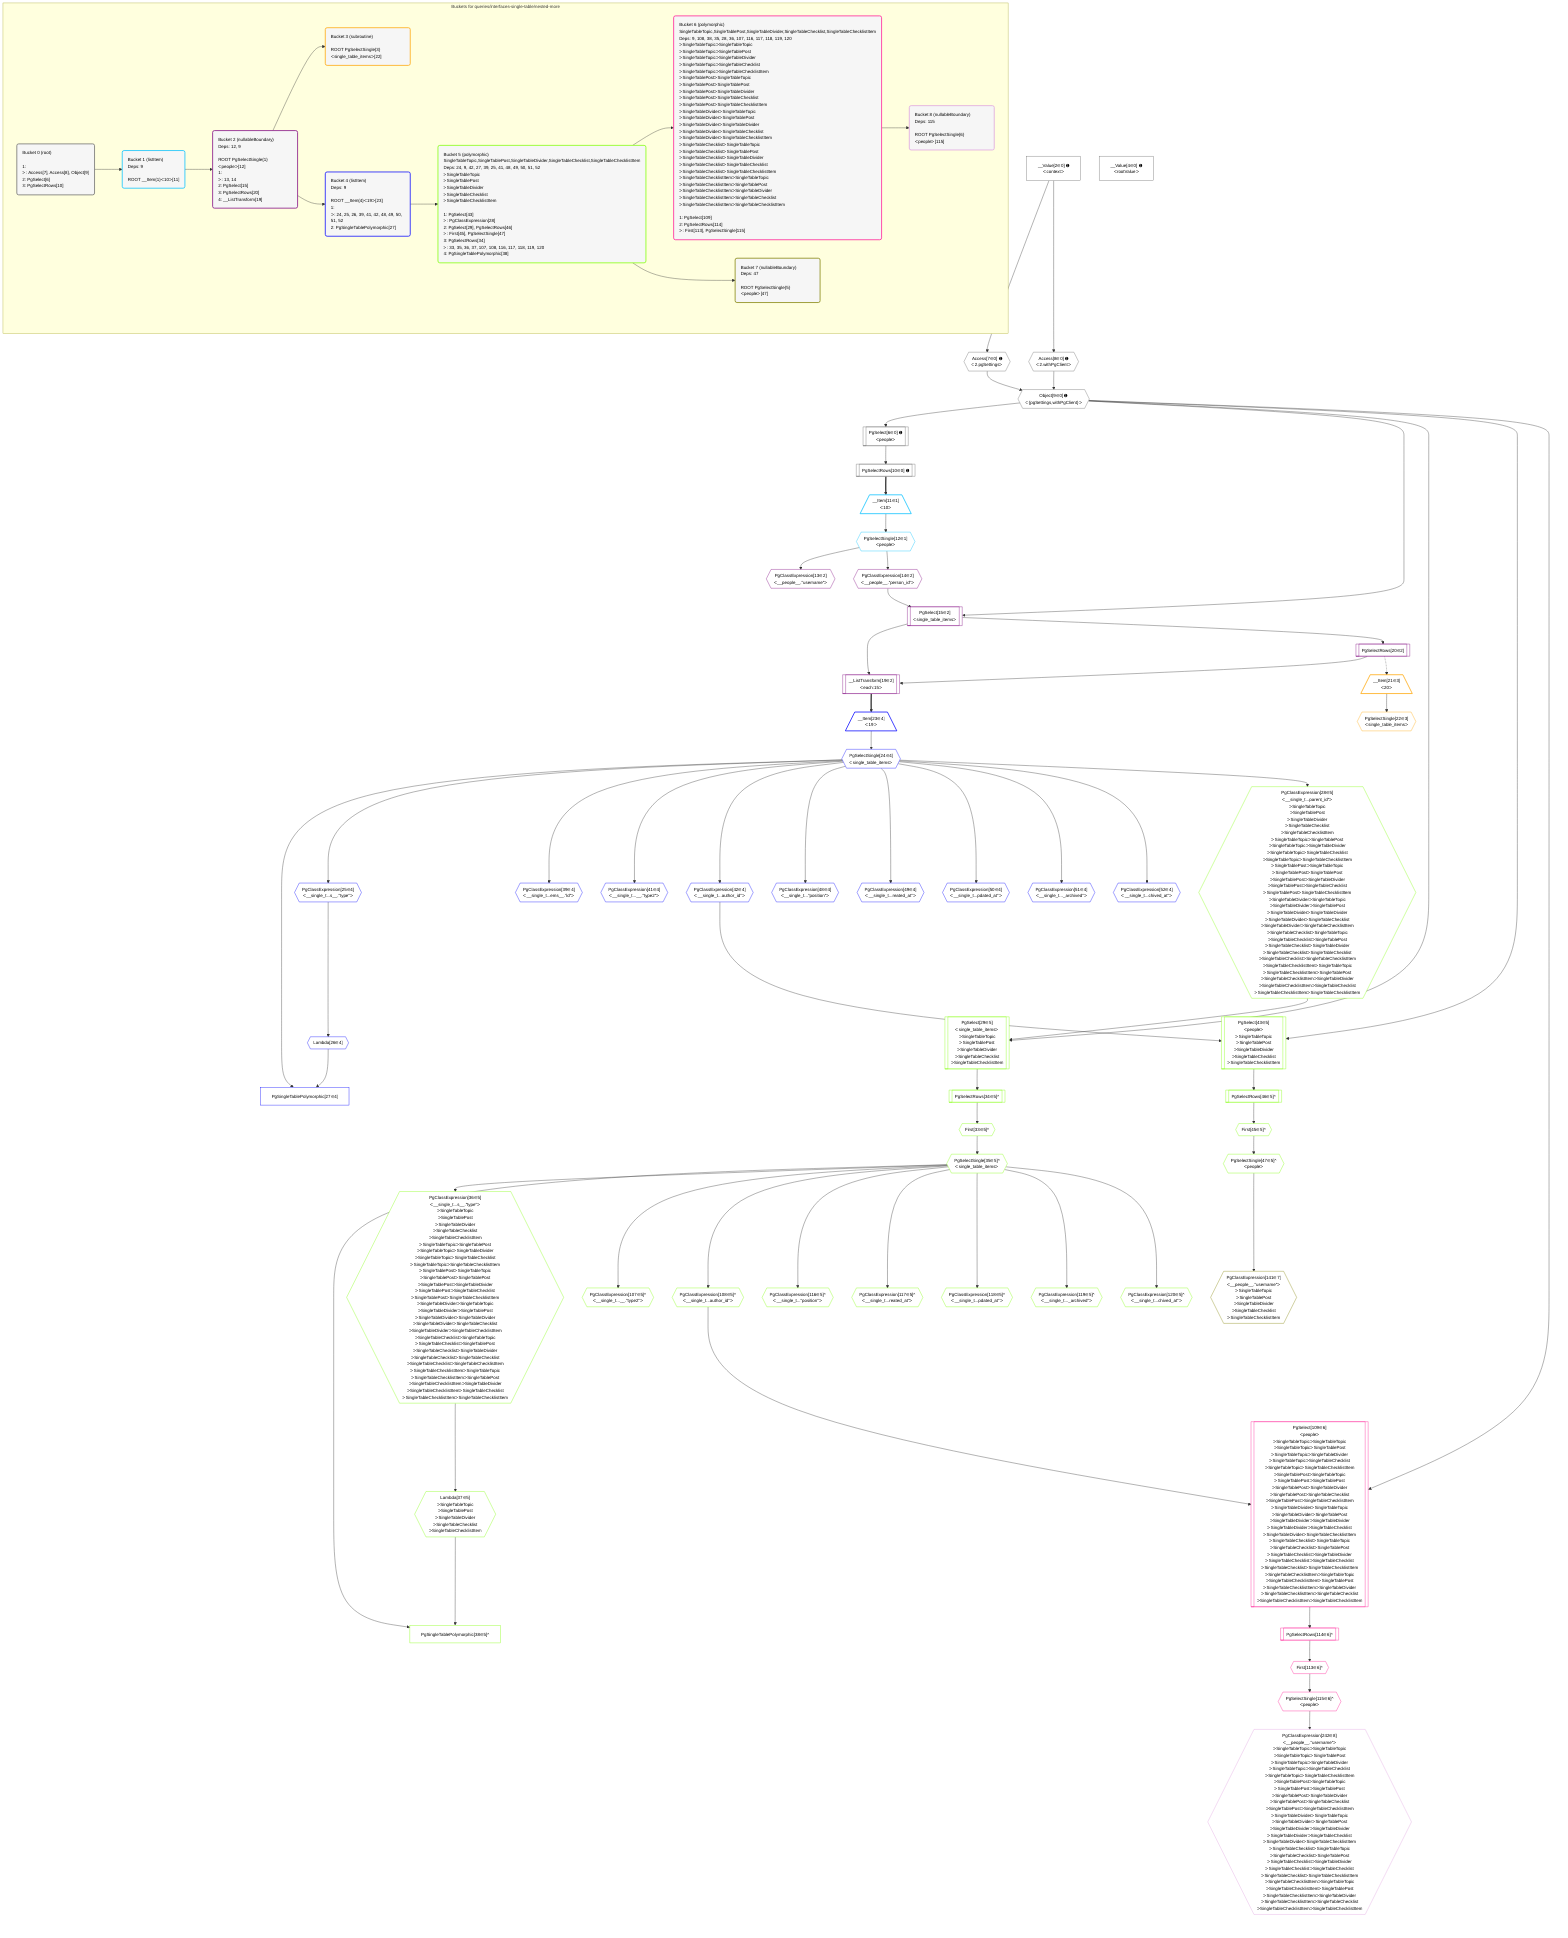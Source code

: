 %%{init: {'themeVariables': { 'fontSize': '12px'}}}%%
graph TD
    classDef path fill:#eee,stroke:#000,color:#000
    classDef plan fill:#fff,stroke-width:1px,color:#000
    classDef itemplan fill:#fff,stroke-width:2px,color:#000
    classDef unbatchedplan fill:#dff,stroke-width:1px,color:#000
    classDef sideeffectplan fill:#fcc,stroke-width:2px,color:#000
    classDef bucket fill:#f6f6f6,color:#000,stroke-width:2px,text-align:left


    %% plan dependencies
    Object9{{"Object[9∈0] ➊<br />ᐸ{pgSettings,withPgClient}ᐳ"}}:::plan
    Access7{{"Access[7∈0] ➊<br />ᐸ2.pgSettingsᐳ"}}:::plan
    Access8{{"Access[8∈0] ➊<br />ᐸ2.withPgClientᐳ"}}:::plan
    Access7 & Access8 --> Object9
    PgSelect6[["PgSelect[6∈0] ➊<br />ᐸpeopleᐳ"]]:::plan
    Object9 --> PgSelect6
    __Value2["__Value[2∈0] ➊<br />ᐸcontextᐳ"]:::plan
    __Value2 --> Access7
    __Value2 --> Access8
    PgSelectRows10[["PgSelectRows[10∈0] ➊"]]:::plan
    PgSelect6 --> PgSelectRows10
    __Value4["__Value[4∈0] ➊<br />ᐸrootValueᐳ"]:::plan
    __Item11[/"__Item[11∈1]<br />ᐸ10ᐳ"\]:::itemplan
    PgSelectRows10 ==> __Item11
    PgSelectSingle12{{"PgSelectSingle[12∈1]<br />ᐸpeopleᐳ"}}:::plan
    __Item11 --> PgSelectSingle12
    PgSelect15[["PgSelect[15∈2]<br />ᐸsingle_table_itemsᐳ"]]:::plan
    PgClassExpression14{{"PgClassExpression[14∈2]<br />ᐸ__people__.”person_id”ᐳ"}}:::plan
    Object9 & PgClassExpression14 --> PgSelect15
    __ListTransform19[["__ListTransform[19∈2]<br />ᐸeach:15ᐳ"]]:::plan
    PgSelectRows20[["PgSelectRows[20∈2]"]]:::plan
    PgSelectRows20 & PgSelect15 --> __ListTransform19
    PgClassExpression13{{"PgClassExpression[13∈2]<br />ᐸ__people__.”username”ᐳ"}}:::plan
    PgSelectSingle12 --> PgClassExpression13
    PgSelectSingle12 --> PgClassExpression14
    PgSelect15 --> PgSelectRows20
    __Item21[/"__Item[21∈3]<br />ᐸ20ᐳ"\]:::itemplan
    PgSelectRows20 -.-> __Item21
    PgSelectSingle22{{"PgSelectSingle[22∈3]<br />ᐸsingle_table_itemsᐳ"}}:::plan
    __Item21 --> PgSelectSingle22
    PgSingleTablePolymorphic27["PgSingleTablePolymorphic[27∈4]"]:::plan
    Lambda26{{"Lambda[26∈4]"}}:::plan
    PgSelectSingle24{{"PgSelectSingle[24∈4]<br />ᐸsingle_table_itemsᐳ"}}:::plan
    Lambda26 & PgSelectSingle24 --> PgSingleTablePolymorphic27
    __Item23[/"__Item[23∈4]<br />ᐸ19ᐳ"\]:::itemplan
    __ListTransform19 ==> __Item23
    __Item23 --> PgSelectSingle24
    PgClassExpression25{{"PgClassExpression[25∈4]<br />ᐸ__single_t...s__.”type”ᐳ"}}:::plan
    PgSelectSingle24 --> PgClassExpression25
    PgClassExpression25 --> Lambda26
    PgClassExpression39{{"PgClassExpression[39∈4]<br />ᐸ__single_t...ems__.”id”ᐳ"}}:::plan
    PgSelectSingle24 --> PgClassExpression39
    PgClassExpression41{{"PgClassExpression[41∈4]<br />ᐸ__single_t...__.”type2”ᐳ"}}:::plan
    PgSelectSingle24 --> PgClassExpression41
    PgClassExpression42{{"PgClassExpression[42∈4]<br />ᐸ__single_t...author_id”ᐳ"}}:::plan
    PgSelectSingle24 --> PgClassExpression42
    PgClassExpression48{{"PgClassExpression[48∈4]<br />ᐸ__single_t...”position”ᐳ"}}:::plan
    PgSelectSingle24 --> PgClassExpression48
    PgClassExpression49{{"PgClassExpression[49∈4]<br />ᐸ__single_t...reated_at”ᐳ"}}:::plan
    PgSelectSingle24 --> PgClassExpression49
    PgClassExpression50{{"PgClassExpression[50∈4]<br />ᐸ__single_t...pdated_at”ᐳ"}}:::plan
    PgSelectSingle24 --> PgClassExpression50
    PgClassExpression51{{"PgClassExpression[51∈4]<br />ᐸ__single_t..._archived”ᐳ"}}:::plan
    PgSelectSingle24 --> PgClassExpression51
    PgClassExpression52{{"PgClassExpression[52∈4]<br />ᐸ__single_t...chived_at”ᐳ"}}:::plan
    PgSelectSingle24 --> PgClassExpression52
    PgSelect29[["PgSelect[29∈5]<br />ᐸsingle_table_itemsᐳ<br />ᐳSingleTableTopic<br />ᐳSingleTablePost<br />ᐳSingleTableDivider<br />ᐳSingleTableChecklist<br />ᐳSingleTableChecklistItem"]]:::plan
    PgClassExpression28{{"PgClassExpression[28∈5]<br />ᐸ__single_t...parent_id”ᐳ<br />ᐳSingleTableTopic<br />ᐳSingleTablePost<br />ᐳSingleTableDivider<br />ᐳSingleTableChecklist<br />ᐳSingleTableChecklistItem<br />ᐳSingleTableTopicᐳSingleTablePost<br />ᐳSingleTableTopicᐳSingleTableDivider<br />ᐳSingleTableTopicᐳSingleTableChecklist<br />ᐳSingleTableTopicᐳSingleTableChecklistItem<br />ᐳSingleTablePostᐳSingleTableTopic<br />ᐳSingleTablePostᐳSingleTablePost<br />ᐳSingleTablePostᐳSingleTableDivider<br />ᐳSingleTablePostᐳSingleTableChecklist<br />ᐳSingleTablePostᐳSingleTableChecklistItem<br />ᐳSingleTableDividerᐳSingleTableTopic<br />ᐳSingleTableDividerᐳSingleTablePost<br />ᐳSingleTableDividerᐳSingleTableDivider<br />ᐳSingleTableDividerᐳSingleTableChecklist<br />ᐳSingleTableDividerᐳSingleTableChecklistItem<br />ᐳSingleTableChecklistᐳSingleTableTopic<br />ᐳSingleTableChecklistᐳSingleTablePost<br />ᐳSingleTableChecklistᐳSingleTableDivider<br />ᐳSingleTableChecklistᐳSingleTableChecklist<br />ᐳSingleTableChecklistᐳSingleTableChecklistItem<br />ᐳSingleTableChecklistItemᐳSingleTableTopic<br />ᐳSingleTableChecklistItemᐳSingleTablePost<br />ᐳSingleTableChecklistItemᐳSingleTableDivider<br />ᐳSingleTableChecklistItemᐳSingleTableChecklist<br />ᐳSingleTableChecklistItemᐳSingleTableChecklistItem"}}:::plan
    Object9 & PgClassExpression28 --> PgSelect29
    PgSingleTablePolymorphic38["PgSingleTablePolymorphic[38∈5]^"]:::plan
    Lambda37{{"Lambda[37∈5]<br />ᐳSingleTableTopic<br />ᐳSingleTablePost<br />ᐳSingleTableDivider<br />ᐳSingleTableChecklist<br />ᐳSingleTableChecklistItem"}}:::plan
    PgSelectSingle35{{"PgSelectSingle[35∈5]^<br />ᐸsingle_table_itemsᐳ"}}:::plan
    Lambda37 & PgSelectSingle35 --> PgSingleTablePolymorphic38
    PgSelect43[["PgSelect[43∈5]<br />ᐸpeopleᐳ<br />ᐳSingleTableTopic<br />ᐳSingleTablePost<br />ᐳSingleTableDivider<br />ᐳSingleTableChecklist<br />ᐳSingleTableChecklistItem"]]:::plan
    Object9 & PgClassExpression42 --> PgSelect43
    PgSelectSingle24 --> PgClassExpression28
    First33{{"First[33∈5]^"}}:::plan
    PgSelectRows34[["PgSelectRows[34∈5]^"]]:::plan
    PgSelectRows34 --> First33
    PgSelect29 --> PgSelectRows34
    First33 --> PgSelectSingle35
    PgClassExpression36{{"PgClassExpression[36∈5]<br />ᐸ__single_t...s__.”type”ᐳ<br />ᐳSingleTableTopic<br />ᐳSingleTablePost<br />ᐳSingleTableDivider<br />ᐳSingleTableChecklist<br />ᐳSingleTableChecklistItem<br />ᐳSingleTableTopicᐳSingleTablePost<br />ᐳSingleTableTopicᐳSingleTableDivider<br />ᐳSingleTableTopicᐳSingleTableChecklist<br />ᐳSingleTableTopicᐳSingleTableChecklistItem<br />ᐳSingleTablePostᐳSingleTableTopic<br />ᐳSingleTablePostᐳSingleTablePost<br />ᐳSingleTablePostᐳSingleTableDivider<br />ᐳSingleTablePostᐳSingleTableChecklist<br />ᐳSingleTablePostᐳSingleTableChecklistItem<br />ᐳSingleTableDividerᐳSingleTableTopic<br />ᐳSingleTableDividerᐳSingleTablePost<br />ᐳSingleTableDividerᐳSingleTableDivider<br />ᐳSingleTableDividerᐳSingleTableChecklist<br />ᐳSingleTableDividerᐳSingleTableChecklistItem<br />ᐳSingleTableChecklistᐳSingleTableTopic<br />ᐳSingleTableChecklistᐳSingleTablePost<br />ᐳSingleTableChecklistᐳSingleTableDivider<br />ᐳSingleTableChecklistᐳSingleTableChecklist<br />ᐳSingleTableChecklistᐳSingleTableChecklistItem<br />ᐳSingleTableChecklistItemᐳSingleTableTopic<br />ᐳSingleTableChecklistItemᐳSingleTablePost<br />ᐳSingleTableChecklistItemᐳSingleTableDivider<br />ᐳSingleTableChecklistItemᐳSingleTableChecklist<br />ᐳSingleTableChecklistItemᐳSingleTableChecklistItem"}}:::plan
    PgSelectSingle35 --> PgClassExpression36
    PgClassExpression36 --> Lambda37
    First45{{"First[45∈5]^"}}:::plan
    PgSelectRows46[["PgSelectRows[46∈5]^"]]:::plan
    PgSelectRows46 --> First45
    PgSelect43 --> PgSelectRows46
    PgSelectSingle47{{"PgSelectSingle[47∈5]^<br />ᐸpeopleᐳ"}}:::plan
    First45 --> PgSelectSingle47
    PgClassExpression107{{"PgClassExpression[107∈5]^<br />ᐸ__single_t...__.”type2”ᐳ"}}:::plan
    PgSelectSingle35 --> PgClassExpression107
    PgClassExpression108{{"PgClassExpression[108∈5]^<br />ᐸ__single_t...author_id”ᐳ"}}:::plan
    PgSelectSingle35 --> PgClassExpression108
    PgClassExpression116{{"PgClassExpression[116∈5]^<br />ᐸ__single_t...”position”ᐳ"}}:::plan
    PgSelectSingle35 --> PgClassExpression116
    PgClassExpression117{{"PgClassExpression[117∈5]^<br />ᐸ__single_t...reated_at”ᐳ"}}:::plan
    PgSelectSingle35 --> PgClassExpression117
    PgClassExpression118{{"PgClassExpression[118∈5]^<br />ᐸ__single_t...pdated_at”ᐳ"}}:::plan
    PgSelectSingle35 --> PgClassExpression118
    PgClassExpression119{{"PgClassExpression[119∈5]^<br />ᐸ__single_t..._archived”ᐳ"}}:::plan
    PgSelectSingle35 --> PgClassExpression119
    PgClassExpression120{{"PgClassExpression[120∈5]^<br />ᐸ__single_t...chived_at”ᐳ"}}:::plan
    PgSelectSingle35 --> PgClassExpression120
    PgSelect109[["PgSelect[109∈6]<br />ᐸpeopleᐳ<br />ᐳSingleTableTopicᐳSingleTableTopic<br />ᐳSingleTableTopicᐳSingleTablePost<br />ᐳSingleTableTopicᐳSingleTableDivider<br />ᐳSingleTableTopicᐳSingleTableChecklist<br />ᐳSingleTableTopicᐳSingleTableChecklistItem<br />ᐳSingleTablePostᐳSingleTableTopic<br />ᐳSingleTablePostᐳSingleTablePost<br />ᐳSingleTablePostᐳSingleTableDivider<br />ᐳSingleTablePostᐳSingleTableChecklist<br />ᐳSingleTablePostᐳSingleTableChecklistItem<br />ᐳSingleTableDividerᐳSingleTableTopic<br />ᐳSingleTableDividerᐳSingleTablePost<br />ᐳSingleTableDividerᐳSingleTableDivider<br />ᐳSingleTableDividerᐳSingleTableChecklist<br />ᐳSingleTableDividerᐳSingleTableChecklistItem<br />ᐳSingleTableChecklistᐳSingleTableTopic<br />ᐳSingleTableChecklistᐳSingleTablePost<br />ᐳSingleTableChecklistᐳSingleTableDivider<br />ᐳSingleTableChecklistᐳSingleTableChecklist<br />ᐳSingleTableChecklistᐳSingleTableChecklistItem<br />ᐳSingleTableChecklistItemᐳSingleTableTopic<br />ᐳSingleTableChecklistItemᐳSingleTablePost<br />ᐳSingleTableChecklistItemᐳSingleTableDivider<br />ᐳSingleTableChecklistItemᐳSingleTableChecklist<br />ᐳSingleTableChecklistItemᐳSingleTableChecklistItem"]]:::plan
    Object9 & PgClassExpression108 --> PgSelect109
    First113{{"First[113∈6]^"}}:::plan
    PgSelectRows114[["PgSelectRows[114∈6]^"]]:::plan
    PgSelectRows114 --> First113
    PgSelect109 --> PgSelectRows114
    PgSelectSingle115{{"PgSelectSingle[115∈6]^<br />ᐸpeopleᐳ"}}:::plan
    First113 --> PgSelectSingle115
    PgClassExpression242{{"PgClassExpression[242∈8]<br />ᐸ__people__.”username”ᐳ<br />ᐳSingleTableTopicᐳSingleTableTopic<br />ᐳSingleTableTopicᐳSingleTablePost<br />ᐳSingleTableTopicᐳSingleTableDivider<br />ᐳSingleTableTopicᐳSingleTableChecklist<br />ᐳSingleTableTopicᐳSingleTableChecklistItem<br />ᐳSingleTablePostᐳSingleTableTopic<br />ᐳSingleTablePostᐳSingleTablePost<br />ᐳSingleTablePostᐳSingleTableDivider<br />ᐳSingleTablePostᐳSingleTableChecklist<br />ᐳSingleTablePostᐳSingleTableChecklistItem<br />ᐳSingleTableDividerᐳSingleTableTopic<br />ᐳSingleTableDividerᐳSingleTablePost<br />ᐳSingleTableDividerᐳSingleTableDivider<br />ᐳSingleTableDividerᐳSingleTableChecklist<br />ᐳSingleTableDividerᐳSingleTableChecklistItem<br />ᐳSingleTableChecklistᐳSingleTableTopic<br />ᐳSingleTableChecklistᐳSingleTablePost<br />ᐳSingleTableChecklistᐳSingleTableDivider<br />ᐳSingleTableChecklistᐳSingleTableChecklist<br />ᐳSingleTableChecklistᐳSingleTableChecklistItem<br />ᐳSingleTableChecklistItemᐳSingleTableTopic<br />ᐳSingleTableChecklistItemᐳSingleTablePost<br />ᐳSingleTableChecklistItemᐳSingleTableDivider<br />ᐳSingleTableChecklistItemᐳSingleTableChecklist<br />ᐳSingleTableChecklistItemᐳSingleTableChecklistItem"}}:::plan
    PgSelectSingle115 --> PgClassExpression242
    PgClassExpression141{{"PgClassExpression[141∈7]<br />ᐸ__people__.”username”ᐳ<br />ᐳSingleTableTopic<br />ᐳSingleTablePost<br />ᐳSingleTableDivider<br />ᐳSingleTableChecklist<br />ᐳSingleTableChecklistItem"}}:::plan
    PgSelectSingle47 --> PgClassExpression141

    %% define steps

    subgraph "Buckets for queries/interfaces-single-table/nested-more"
    Bucket0("Bucket 0 (root)<br /><br />1: <br />ᐳ: Access[7], Access[8], Object[9]<br />2: PgSelect[6]<br />3: PgSelectRows[10]"):::bucket
    classDef bucket0 stroke:#696969
    class Bucket0,__Value2,__Value4,PgSelect6,Access7,Access8,Object9,PgSelectRows10 bucket0
    Bucket1("Bucket 1 (listItem)<br />Deps: 9<br /><br />ROOT __Item{1}ᐸ10ᐳ[11]"):::bucket
    classDef bucket1 stroke:#00bfff
    class Bucket1,__Item11,PgSelectSingle12 bucket1
    Bucket2("Bucket 2 (nullableBoundary)<br />Deps: 12, 9<br /><br />ROOT PgSelectSingle{1}ᐸpeopleᐳ[12]<br />1: <br />ᐳ: 13, 14<br />2: PgSelect[15]<br />3: PgSelectRows[20]<br />4: __ListTransform[19]"):::bucket
    classDef bucket2 stroke:#7f007f
    class Bucket2,PgClassExpression13,PgClassExpression14,PgSelect15,__ListTransform19,PgSelectRows20 bucket2
    Bucket3("Bucket 3 (subroutine)<br /><br />ROOT PgSelectSingle{3}ᐸsingle_table_itemsᐳ[22]"):::bucket
    classDef bucket3 stroke:#ffa500
    class Bucket3,__Item21,PgSelectSingle22 bucket3
    Bucket4("Bucket 4 (listItem)<br />Deps: 9<br /><br />ROOT __Item{4}ᐸ19ᐳ[23]<br />1: <br />ᐳ: 24, 25, 26, 39, 41, 42, 48, 49, 50, 51, 52<br />2: PgSingleTablePolymorphic[27]"):::bucket
    classDef bucket4 stroke:#0000ff
    class Bucket4,__Item23,PgSelectSingle24,PgClassExpression25,Lambda26,PgSingleTablePolymorphic27,PgClassExpression39,PgClassExpression41,PgClassExpression42,PgClassExpression48,PgClassExpression49,PgClassExpression50,PgClassExpression51,PgClassExpression52 bucket4
    Bucket5("Bucket 5 (polymorphic)<br />SingleTableTopic,SingleTablePost,SingleTableDivider,SingleTableChecklist,SingleTableChecklistItem<br />Deps: 24, 9, 42, 27, 39, 25, 41, 48, 49, 50, 51, 52<br />ᐳSingleTableTopic<br />ᐳSingleTablePost<br />ᐳSingleTableDivider<br />ᐳSingleTableChecklist<br />ᐳSingleTableChecklistItem<br /><br />1: PgSelect[43]<br />ᐳ: PgClassExpression[28]<br />2: PgSelect[29], PgSelectRows[46]<br />ᐳ: First[45], PgSelectSingle[47]<br />3: PgSelectRows[34]<br />ᐳ: 33, 35, 36, 37, 107, 108, 116, 117, 118, 119, 120<br />4: PgSingleTablePolymorphic[38]"):::bucket
    classDef bucket5 stroke:#7fff00
    class Bucket5,PgClassExpression28,PgSelect29,First33,PgSelectRows34,PgSelectSingle35,PgClassExpression36,Lambda37,PgSingleTablePolymorphic38,PgSelect43,First45,PgSelectRows46,PgSelectSingle47,PgClassExpression107,PgClassExpression108,PgClassExpression116,PgClassExpression117,PgClassExpression118,PgClassExpression119,PgClassExpression120 bucket5
    Bucket6("Bucket 6 (polymorphic)<br />SingleTableTopic,SingleTablePost,SingleTableDivider,SingleTableChecklist,SingleTableChecklistItem<br />Deps: 9, 108, 38, 35, 28, 36, 107, 116, 117, 118, 119, 120<br />ᐳSingleTableTopicᐳSingleTableTopic<br />ᐳSingleTableTopicᐳSingleTablePost<br />ᐳSingleTableTopicᐳSingleTableDivider<br />ᐳSingleTableTopicᐳSingleTableChecklist<br />ᐳSingleTableTopicᐳSingleTableChecklistItem<br />ᐳSingleTablePostᐳSingleTableTopic<br />ᐳSingleTablePostᐳSingleTablePost<br />ᐳSingleTablePostᐳSingleTableDivider<br />ᐳSingleTablePostᐳSingleTableChecklist<br />ᐳSingleTablePostᐳSingleTableChecklistItem<br />ᐳSingleTableDividerᐳSingleTableTopic<br />ᐳSingleTableDividerᐳSingleTablePost<br />ᐳSingleTableDividerᐳSingleTableDivider<br />ᐳSingleTableDividerᐳSingleTableChecklist<br />ᐳSingleTableDividerᐳSingleTableChecklistItem<br />ᐳSingleTableChecklistᐳSingleTableTopic<br />ᐳSingleTableChecklistᐳSingleTablePost<br />ᐳSingleTableChecklistᐳSingleTableDivider<br />ᐳSingleTableChecklistᐳSingleTableChecklist<br />ᐳSingleTableChecklistᐳSingleTableChecklistItem<br />ᐳSingleTableChecklistItemᐳSingleTableTopic<br />ᐳSingleTableChecklistItemᐳSingleTablePost<br />ᐳSingleTableChecklistItemᐳSingleTableDivider<br />ᐳSingleTableChecklistItemᐳSingleTableChecklist<br />ᐳSingleTableChecklistItemᐳSingleTableChecklistItem<br /><br />1: PgSelect[109]<br />2: PgSelectRows[114]<br />ᐳ: First[113], PgSelectSingle[115]"):::bucket
    classDef bucket6 stroke:#ff1493
    class Bucket6,PgSelect109,First113,PgSelectRows114,PgSelectSingle115 bucket6
    Bucket7("Bucket 7 (nullableBoundary)<br />Deps: 47<br /><br />ROOT PgSelectSingle{5}ᐸpeopleᐳ[47]"):::bucket
    classDef bucket7 stroke:#808000
    class Bucket7,PgClassExpression141 bucket7
    Bucket8("Bucket 8 (nullableBoundary)<br />Deps: 115<br /><br />ROOT PgSelectSingle{6}ᐸpeopleᐳ[115]"):::bucket
    classDef bucket8 stroke:#dda0dd
    class Bucket8,PgClassExpression242 bucket8
    Bucket0 --> Bucket1
    Bucket1 --> Bucket2
    Bucket2 --> Bucket3 & Bucket4
    Bucket4 --> Bucket5
    Bucket5 --> Bucket6 & Bucket7
    Bucket6 --> Bucket8
    end